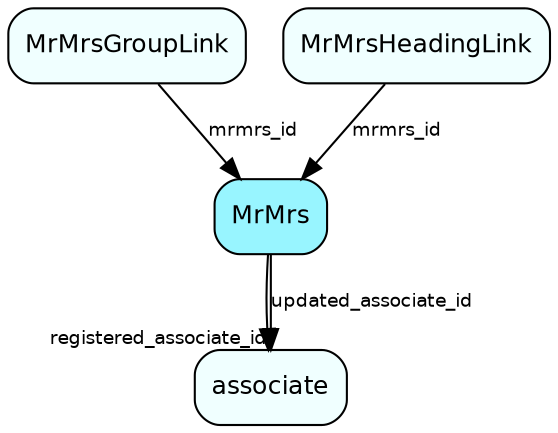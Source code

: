 digraph MrMrs  {
node [shape = box style="rounded, filled" fontname = "Helvetica" fontsize = "12" ]
edge [fontname = "Helvetica" fontsize = "9"]

MrMrs[fillcolor = "cadetblue1"]
associate[fillcolor = "azure1"]
MrMrsGroupLink[fillcolor = "azure1"]
MrMrsHeadingLink[fillcolor = "azure1"]
MrMrs -> associate [headlabel = "registered_associate_id"]
MrMrs -> associate [label = "updated_associate_id"]
MrMrsGroupLink -> MrMrs [label = "mrmrs_id"]
MrMrsHeadingLink -> MrMrs [label = "mrmrs_id"]
}
